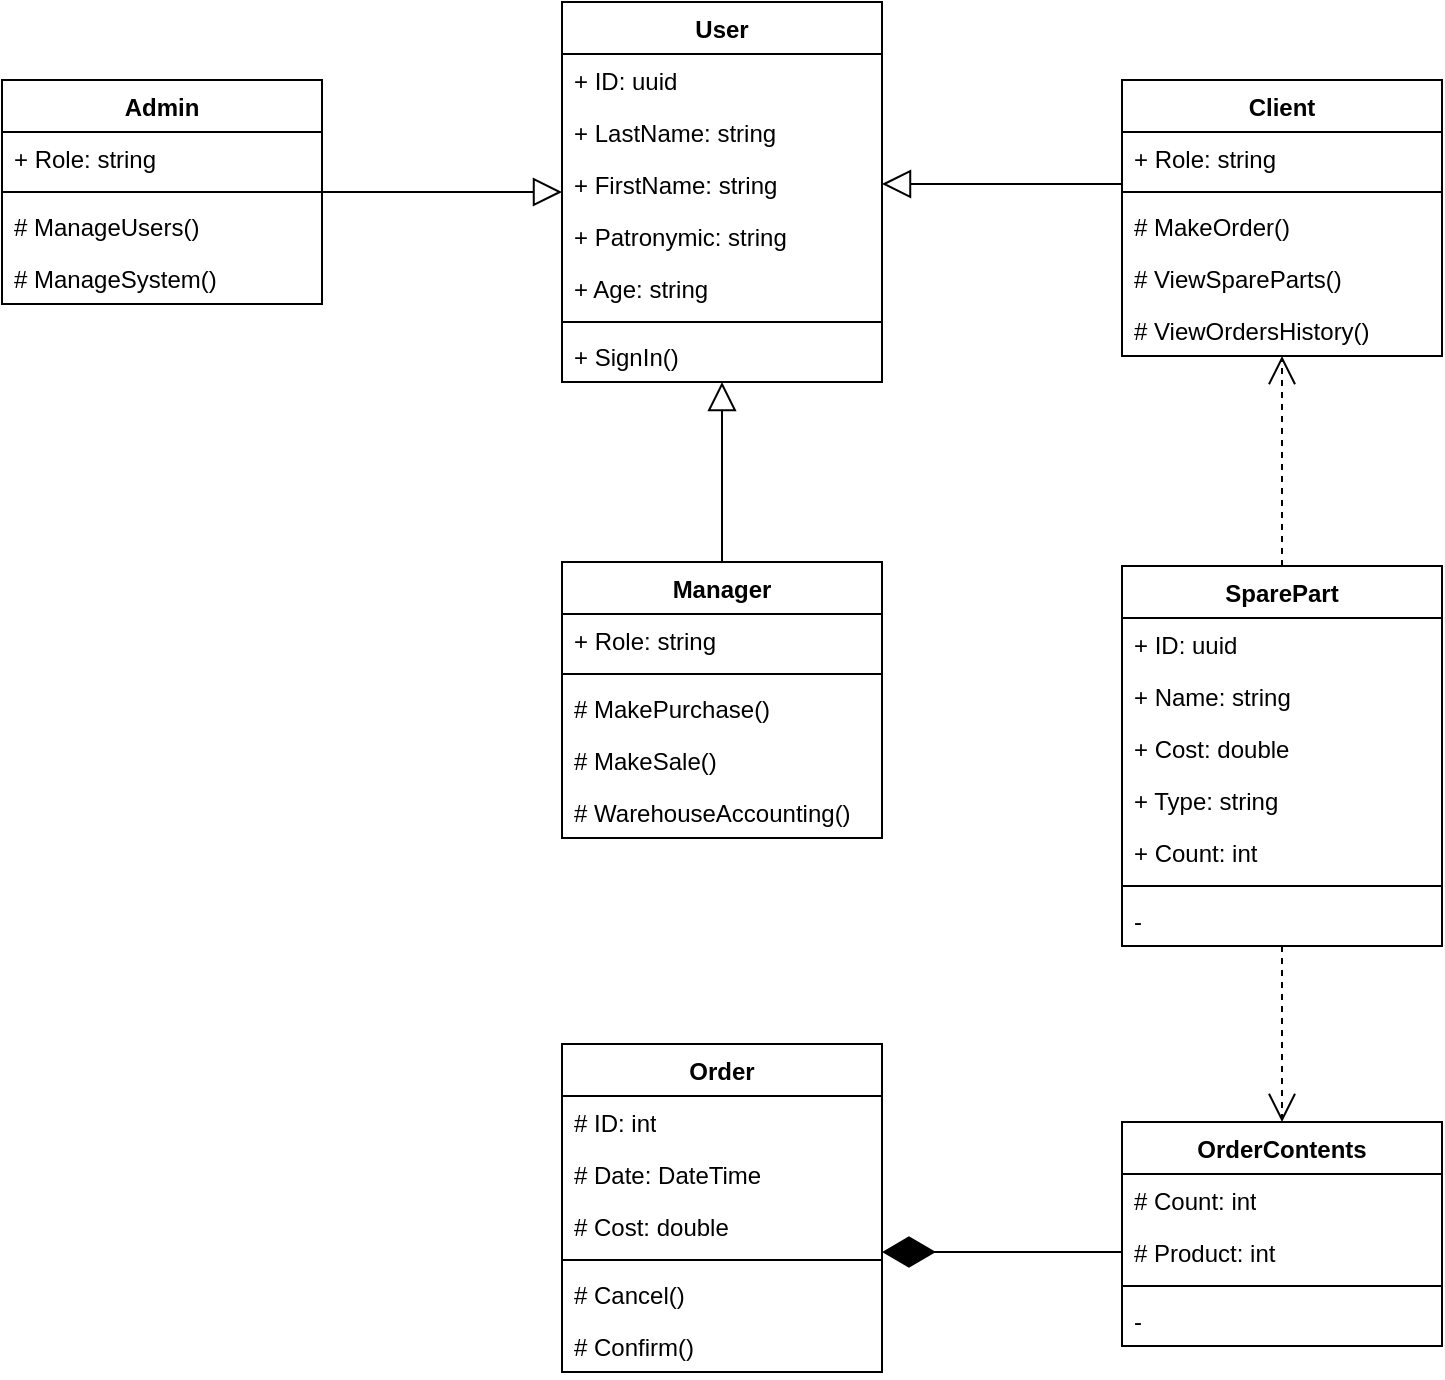 <mxfile version="26.0.16">
  <diagram name="Page-1" id="b5b7bab2-c9e2-2cf4-8b2a-24fd1a2a6d21">
    <mxGraphModel dx="1687" dy="984" grid="1" gridSize="10" guides="1" tooltips="1" connect="1" arrows="1" fold="1" page="1" pageScale="1" pageWidth="827" pageHeight="1169" background="none" math="0" shadow="0">
      <root>
        <mxCell id="0" />
        <mxCell id="1" parent="0" />
        <mxCell id="J5Mg6irr44ZBiMUMIv0r-1" value="User" style="swimlane;fontStyle=1;align=center;verticalAlign=top;childLayout=stackLayout;horizontal=1;startSize=26;horizontalStack=0;resizeParent=1;resizeParentMax=0;resizeLast=0;collapsible=1;marginBottom=0;whiteSpace=wrap;html=1;" parent="1" vertex="1">
          <mxGeometry x="360" y="40" width="160" height="190" as="geometry" />
        </mxCell>
        <mxCell id="J5Mg6irr44ZBiMUMIv0r-6" value="+ ID: uuid" style="text;strokeColor=none;fillColor=none;align=left;verticalAlign=top;spacingLeft=4;spacingRight=4;overflow=hidden;rotatable=0;points=[[0,0.5],[1,0.5]];portConstraint=eastwest;whiteSpace=wrap;html=1;" parent="J5Mg6irr44ZBiMUMIv0r-1" vertex="1">
          <mxGeometry y="26" width="160" height="26" as="geometry" />
        </mxCell>
        <mxCell id="J5Mg6irr44ZBiMUMIv0r-47" value="+ LastName: string" style="text;strokeColor=none;fillColor=none;align=left;verticalAlign=top;spacingLeft=4;spacingRight=4;overflow=hidden;rotatable=0;points=[[0,0.5],[1,0.5]];portConstraint=eastwest;whiteSpace=wrap;html=1;" parent="J5Mg6irr44ZBiMUMIv0r-1" vertex="1">
          <mxGeometry y="52" width="160" height="26" as="geometry" />
        </mxCell>
        <mxCell id="J5Mg6irr44ZBiMUMIv0r-46" value="+ FirstName: string" style="text;strokeColor=none;fillColor=none;align=left;verticalAlign=top;spacingLeft=4;spacingRight=4;overflow=hidden;rotatable=0;points=[[0,0.5],[1,0.5]];portConstraint=eastwest;whiteSpace=wrap;html=1;" parent="J5Mg6irr44ZBiMUMIv0r-1" vertex="1">
          <mxGeometry y="78" width="160" height="26" as="geometry" />
        </mxCell>
        <mxCell id="J5Mg6irr44ZBiMUMIv0r-45" value="+ Patronymic: string" style="text;strokeColor=none;fillColor=none;align=left;verticalAlign=top;spacingLeft=4;spacingRight=4;overflow=hidden;rotatable=0;points=[[0,0.5],[1,0.5]];portConstraint=eastwest;whiteSpace=wrap;html=1;" parent="J5Mg6irr44ZBiMUMIv0r-1" vertex="1">
          <mxGeometry y="104" width="160" height="26" as="geometry" />
        </mxCell>
        <mxCell id="J5Mg6irr44ZBiMUMIv0r-2" value="+ Age: string" style="text;strokeColor=none;fillColor=none;align=left;verticalAlign=top;spacingLeft=4;spacingRight=4;overflow=hidden;rotatable=0;points=[[0,0.5],[1,0.5]];portConstraint=eastwest;whiteSpace=wrap;html=1;" parent="J5Mg6irr44ZBiMUMIv0r-1" vertex="1">
          <mxGeometry y="130" width="160" height="26" as="geometry" />
        </mxCell>
        <mxCell id="J5Mg6irr44ZBiMUMIv0r-3" value="" style="line;strokeWidth=1;fillColor=none;align=left;verticalAlign=middle;spacingTop=-1;spacingLeft=3;spacingRight=3;rotatable=0;labelPosition=right;points=[];portConstraint=eastwest;strokeColor=inherit;" parent="J5Mg6irr44ZBiMUMIv0r-1" vertex="1">
          <mxGeometry y="156" width="160" height="8" as="geometry" />
        </mxCell>
        <mxCell id="J5Mg6irr44ZBiMUMIv0r-4" value="+ SignIn()" style="text;strokeColor=none;fillColor=none;align=left;verticalAlign=top;spacingLeft=4;spacingRight=4;overflow=hidden;rotatable=0;points=[[0,0.5],[1,0.5]];portConstraint=eastwest;whiteSpace=wrap;html=1;" parent="J5Mg6irr44ZBiMUMIv0r-1" vertex="1">
          <mxGeometry y="164" width="160" height="26" as="geometry" />
        </mxCell>
        <mxCell id="J5Mg6irr44ZBiMUMIv0r-7" value="Admin" style="swimlane;fontStyle=1;align=center;verticalAlign=top;childLayout=stackLayout;horizontal=1;startSize=26;horizontalStack=0;resizeParent=1;resizeParentMax=0;resizeLast=0;collapsible=1;marginBottom=0;whiteSpace=wrap;html=1;" parent="1" vertex="1">
          <mxGeometry x="80" y="79" width="160" height="112" as="geometry" />
        </mxCell>
        <mxCell id="J5Mg6irr44ZBiMUMIv0r-20" value="+ Role: string" style="text;strokeColor=none;fillColor=none;align=left;verticalAlign=top;spacingLeft=4;spacingRight=4;overflow=hidden;rotatable=0;points=[[0,0.5],[1,0.5]];portConstraint=eastwest;whiteSpace=wrap;html=1;" parent="J5Mg6irr44ZBiMUMIv0r-7" vertex="1">
          <mxGeometry y="26" width="160" height="26" as="geometry" />
        </mxCell>
        <mxCell id="J5Mg6irr44ZBiMUMIv0r-10" value="" style="line;strokeWidth=1;fillColor=none;align=left;verticalAlign=middle;spacingTop=-1;spacingLeft=3;spacingRight=3;rotatable=0;labelPosition=right;points=[];portConstraint=eastwest;strokeColor=inherit;" parent="J5Mg6irr44ZBiMUMIv0r-7" vertex="1">
          <mxGeometry y="52" width="160" height="8" as="geometry" />
        </mxCell>
        <mxCell id="J5Mg6irr44ZBiMUMIv0r-22" value="# ManageUsers()" style="text;strokeColor=none;fillColor=none;align=left;verticalAlign=top;spacingLeft=4;spacingRight=4;overflow=hidden;rotatable=0;points=[[0,0.5],[1,0.5]];portConstraint=eastwest;whiteSpace=wrap;html=1;" parent="J5Mg6irr44ZBiMUMIv0r-7" vertex="1">
          <mxGeometry y="60" width="160" height="26" as="geometry" />
        </mxCell>
        <mxCell id="J5Mg6irr44ZBiMUMIv0r-21" value="# ManageSystem()" style="text;strokeColor=none;fillColor=none;align=left;verticalAlign=top;spacingLeft=4;spacingRight=4;overflow=hidden;rotatable=0;points=[[0,0.5],[1,0.5]];portConstraint=eastwest;whiteSpace=wrap;html=1;" parent="J5Mg6irr44ZBiMUMIv0r-7" vertex="1">
          <mxGeometry y="86" width="160" height="26" as="geometry" />
        </mxCell>
        <mxCell id="J5Mg6irr44ZBiMUMIv0r-23" value="Client" style="swimlane;fontStyle=1;align=center;verticalAlign=top;childLayout=stackLayout;horizontal=1;startSize=26;horizontalStack=0;resizeParent=1;resizeParentMax=0;resizeLast=0;collapsible=1;marginBottom=0;whiteSpace=wrap;html=1;" parent="1" vertex="1">
          <mxGeometry x="640" y="79" width="160" height="138" as="geometry" />
        </mxCell>
        <mxCell id="J5Mg6irr44ZBiMUMIv0r-26" value="+ Role: string" style="text;strokeColor=none;fillColor=none;align=left;verticalAlign=top;spacingLeft=4;spacingRight=4;overflow=hidden;rotatable=0;points=[[0,0.5],[1,0.5]];portConstraint=eastwest;whiteSpace=wrap;html=1;" parent="J5Mg6irr44ZBiMUMIv0r-23" vertex="1">
          <mxGeometry y="26" width="160" height="26" as="geometry" />
        </mxCell>
        <mxCell id="J5Mg6irr44ZBiMUMIv0r-28" value="" style="line;strokeWidth=1;fillColor=none;align=left;verticalAlign=middle;spacingTop=-1;spacingLeft=3;spacingRight=3;rotatable=0;labelPosition=right;points=[];portConstraint=eastwest;strokeColor=inherit;" parent="J5Mg6irr44ZBiMUMIv0r-23" vertex="1">
          <mxGeometry y="52" width="160" height="8" as="geometry" />
        </mxCell>
        <mxCell id="J5Mg6irr44ZBiMUMIv0r-29" value="# MakeOrder()" style="text;strokeColor=none;fillColor=none;align=left;verticalAlign=top;spacingLeft=4;spacingRight=4;overflow=hidden;rotatable=0;points=[[0,0.5],[1,0.5]];portConstraint=eastwest;whiteSpace=wrap;html=1;" parent="J5Mg6irr44ZBiMUMIv0r-23" vertex="1">
          <mxGeometry y="60" width="160" height="26" as="geometry" />
        </mxCell>
        <mxCell id="vXr7sMM9T0UbLZ4LyDMz-4" value="# ViewSpareParts()" style="text;strokeColor=none;fillColor=none;align=left;verticalAlign=top;spacingLeft=4;spacingRight=4;overflow=hidden;rotatable=0;points=[[0,0.5],[1,0.5]];portConstraint=eastwest;whiteSpace=wrap;html=1;" vertex="1" parent="J5Mg6irr44ZBiMUMIv0r-23">
          <mxGeometry y="86" width="160" height="26" as="geometry" />
        </mxCell>
        <mxCell id="vXr7sMM9T0UbLZ4LyDMz-3" value="# ViewOrdersHistory()" style="text;strokeColor=none;fillColor=none;align=left;verticalAlign=top;spacingLeft=4;spacingRight=4;overflow=hidden;rotatable=0;points=[[0,0.5],[1,0.5]];portConstraint=eastwest;whiteSpace=wrap;html=1;" vertex="1" parent="J5Mg6irr44ZBiMUMIv0r-23">
          <mxGeometry y="112" width="160" height="26" as="geometry" />
        </mxCell>
        <mxCell id="J5Mg6irr44ZBiMUMIv0r-31" value="" style="endArrow=block;endFill=0;endSize=12;html=1;rounded=1;exitX=1;exitY=0.5;exitDx=0;exitDy=0;edgeStyle=orthogonalEdgeStyle;curved=0;" parent="1" source="J5Mg6irr44ZBiMUMIv0r-7" target="J5Mg6irr44ZBiMUMIv0r-1" edge="1">
          <mxGeometry width="160" relative="1" as="geometry">
            <mxPoint x="170" y="420" as="sourcePoint" />
            <mxPoint x="170" y="360" as="targetPoint" />
          </mxGeometry>
        </mxCell>
        <mxCell id="J5Mg6irr44ZBiMUMIv0r-32" value="" style="endArrow=block;endFill=0;endSize=12;html=1;rounded=0;entryX=1;entryY=0.5;entryDx=0;entryDy=0;" parent="1" target="J5Mg6irr44ZBiMUMIv0r-46" edge="1">
          <mxGeometry width="160" relative="1" as="geometry">
            <mxPoint x="640" y="131" as="sourcePoint" />
            <mxPoint x="509" y="372" as="targetPoint" />
          </mxGeometry>
        </mxCell>
        <mxCell id="J5Mg6irr44ZBiMUMIv0r-33" value="Order" style="swimlane;fontStyle=1;align=center;verticalAlign=top;childLayout=stackLayout;horizontal=1;startSize=26;horizontalStack=0;resizeParent=1;resizeParentMax=0;resizeLast=0;collapsible=1;marginBottom=0;whiteSpace=wrap;html=1;" parent="1" vertex="1">
          <mxGeometry x="360" y="561" width="160" height="164" as="geometry" />
        </mxCell>
        <mxCell id="J5Mg6irr44ZBiMUMIv0r-34" value="# ID: int" style="text;strokeColor=none;fillColor=none;align=left;verticalAlign=top;spacingLeft=4;spacingRight=4;overflow=hidden;rotatable=0;points=[[0,0.5],[1,0.5]];portConstraint=eastwest;whiteSpace=wrap;html=1;" parent="J5Mg6irr44ZBiMUMIv0r-33" vertex="1">
          <mxGeometry y="26" width="160" height="26" as="geometry" />
        </mxCell>
        <mxCell id="J5Mg6irr44ZBiMUMIv0r-39" value="# Date: DateTime" style="text;strokeColor=none;fillColor=none;align=left;verticalAlign=top;spacingLeft=4;spacingRight=4;overflow=hidden;rotatable=0;points=[[0,0.5],[1,0.5]];portConstraint=eastwest;whiteSpace=wrap;html=1;" parent="J5Mg6irr44ZBiMUMIv0r-33" vertex="1">
          <mxGeometry y="52" width="160" height="26" as="geometry" />
        </mxCell>
        <mxCell id="J5Mg6irr44ZBiMUMIv0r-38" value="# Cost: double" style="text;strokeColor=none;fillColor=none;align=left;verticalAlign=top;spacingLeft=4;spacingRight=4;overflow=hidden;rotatable=0;points=[[0,0.5],[1,0.5]];portConstraint=eastwest;whiteSpace=wrap;html=1;" parent="J5Mg6irr44ZBiMUMIv0r-33" vertex="1">
          <mxGeometry y="78" width="160" height="26" as="geometry" />
        </mxCell>
        <mxCell id="J5Mg6irr44ZBiMUMIv0r-36" value="" style="line;strokeWidth=1;fillColor=none;align=left;verticalAlign=middle;spacingTop=-1;spacingLeft=3;spacingRight=3;rotatable=0;labelPosition=right;points=[];portConstraint=eastwest;strokeColor=inherit;" parent="J5Mg6irr44ZBiMUMIv0r-33" vertex="1">
          <mxGeometry y="104" width="160" height="8" as="geometry" />
        </mxCell>
        <mxCell id="J5Mg6irr44ZBiMUMIv0r-37" value="# Cancel()" style="text;strokeColor=none;fillColor=none;align=left;verticalAlign=top;spacingLeft=4;spacingRight=4;overflow=hidden;rotatable=0;points=[[0,0.5],[1,0.5]];portConstraint=eastwest;whiteSpace=wrap;html=1;" parent="J5Mg6irr44ZBiMUMIv0r-33" vertex="1">
          <mxGeometry y="112" width="160" height="26" as="geometry" />
        </mxCell>
        <mxCell id="J5Mg6irr44ZBiMUMIv0r-49" value="# Confirm()" style="text;strokeColor=none;fillColor=none;align=left;verticalAlign=top;spacingLeft=4;spacingRight=4;overflow=hidden;rotatable=0;points=[[0,0.5],[1,0.5]];portConstraint=eastwest;whiteSpace=wrap;html=1;" parent="J5Mg6irr44ZBiMUMIv0r-33" vertex="1">
          <mxGeometry y="138" width="160" height="26" as="geometry" />
        </mxCell>
        <mxCell id="J5Mg6irr44ZBiMUMIv0r-50" value="OrderContents" style="swimlane;fontStyle=1;align=center;verticalAlign=top;childLayout=stackLayout;horizontal=1;startSize=26;horizontalStack=0;resizeParent=1;resizeParentMax=0;resizeLast=0;collapsible=1;marginBottom=0;whiteSpace=wrap;html=1;" parent="1" vertex="1">
          <mxGeometry x="640" y="600" width="160" height="112" as="geometry" />
        </mxCell>
        <mxCell id="J5Mg6irr44ZBiMUMIv0r-54" value="# Count: int" style="text;strokeColor=none;fillColor=none;align=left;verticalAlign=top;spacingLeft=4;spacingRight=4;overflow=hidden;rotatable=0;points=[[0,0.5],[1,0.5]];portConstraint=eastwest;whiteSpace=wrap;html=1;" parent="J5Mg6irr44ZBiMUMIv0r-50" vertex="1">
          <mxGeometry y="26" width="160" height="26" as="geometry" />
        </mxCell>
        <mxCell id="J5Mg6irr44ZBiMUMIv0r-60" value="# Product: int" style="text;strokeColor=none;fillColor=none;align=left;verticalAlign=top;spacingLeft=4;spacingRight=4;overflow=hidden;rotatable=0;points=[[0,0.5],[1,0.5]];portConstraint=eastwest;whiteSpace=wrap;html=1;" parent="J5Mg6irr44ZBiMUMIv0r-50" vertex="1">
          <mxGeometry y="52" width="160" height="26" as="geometry" />
        </mxCell>
        <mxCell id="J5Mg6irr44ZBiMUMIv0r-55" value="" style="line;strokeWidth=1;fillColor=none;align=left;verticalAlign=middle;spacingTop=-1;spacingLeft=3;spacingRight=3;rotatable=0;labelPosition=right;points=[];portConstraint=eastwest;strokeColor=inherit;" parent="J5Mg6irr44ZBiMUMIv0r-50" vertex="1">
          <mxGeometry y="78" width="160" height="8" as="geometry" />
        </mxCell>
        <mxCell id="J5Mg6irr44ZBiMUMIv0r-57" value="-" style="text;strokeColor=none;fillColor=none;align=left;verticalAlign=top;spacingLeft=4;spacingRight=4;overflow=hidden;rotatable=0;points=[[0,0.5],[1,0.5]];portConstraint=eastwest;whiteSpace=wrap;html=1;" parent="J5Mg6irr44ZBiMUMIv0r-50" vertex="1">
          <mxGeometry y="86" width="160" height="26" as="geometry" />
        </mxCell>
        <mxCell id="J5Mg6irr44ZBiMUMIv0r-61" value="SparePart" style="swimlane;fontStyle=1;align=center;verticalAlign=top;childLayout=stackLayout;horizontal=1;startSize=26;horizontalStack=0;resizeParent=1;resizeParentMax=0;resizeLast=0;collapsible=1;marginBottom=0;whiteSpace=wrap;html=1;" parent="1" vertex="1">
          <mxGeometry x="640" y="322" width="160" height="190" as="geometry" />
        </mxCell>
        <mxCell id="J5Mg6irr44ZBiMUMIv0r-62" value="+ ID: uuid" style="text;strokeColor=none;fillColor=none;align=left;verticalAlign=top;spacingLeft=4;spacingRight=4;overflow=hidden;rotatable=0;points=[[0,0.5],[1,0.5]];portConstraint=eastwest;whiteSpace=wrap;html=1;" parent="J5Mg6irr44ZBiMUMIv0r-61" vertex="1">
          <mxGeometry y="26" width="160" height="26" as="geometry" />
        </mxCell>
        <mxCell id="J5Mg6irr44ZBiMUMIv0r-63" value="+ Name: string" style="text;strokeColor=none;fillColor=none;align=left;verticalAlign=top;spacingLeft=4;spacingRight=4;overflow=hidden;rotatable=0;points=[[0,0.5],[1,0.5]];portConstraint=eastwest;whiteSpace=wrap;html=1;" parent="J5Mg6irr44ZBiMUMIv0r-61" vertex="1">
          <mxGeometry y="52" width="160" height="26" as="geometry" />
        </mxCell>
        <mxCell id="J5Mg6irr44ZBiMUMIv0r-64" value="+ Cost: double" style="text;strokeColor=none;fillColor=none;align=left;verticalAlign=top;spacingLeft=4;spacingRight=4;overflow=hidden;rotatable=0;points=[[0,0.5],[1,0.5]];portConstraint=eastwest;whiteSpace=wrap;html=1;" parent="J5Mg6irr44ZBiMUMIv0r-61" vertex="1">
          <mxGeometry y="78" width="160" height="26" as="geometry" />
        </mxCell>
        <mxCell id="J5Mg6irr44ZBiMUMIv0r-70" value="+ Type: string" style="text;strokeColor=none;fillColor=none;align=left;verticalAlign=top;spacingLeft=4;spacingRight=4;overflow=hidden;rotatable=0;points=[[0,0.5],[1,0.5]];portConstraint=eastwest;whiteSpace=wrap;html=1;" parent="J5Mg6irr44ZBiMUMIv0r-61" vertex="1">
          <mxGeometry y="104" width="160" height="26" as="geometry" />
        </mxCell>
        <mxCell id="J5Mg6irr44ZBiMUMIv0r-71" value="+ Count: int" style="text;strokeColor=none;fillColor=none;align=left;verticalAlign=top;spacingLeft=4;spacingRight=4;overflow=hidden;rotatable=0;points=[[0,0.5],[1,0.5]];portConstraint=eastwest;whiteSpace=wrap;html=1;" parent="J5Mg6irr44ZBiMUMIv0r-61" vertex="1">
          <mxGeometry y="130" width="160" height="26" as="geometry" />
        </mxCell>
        <mxCell id="J5Mg6irr44ZBiMUMIv0r-66" value="" style="line;strokeWidth=1;fillColor=none;align=left;verticalAlign=middle;spacingTop=-1;spacingLeft=3;spacingRight=3;rotatable=0;labelPosition=right;points=[];portConstraint=eastwest;strokeColor=inherit;" parent="J5Mg6irr44ZBiMUMIv0r-61" vertex="1">
          <mxGeometry y="156" width="160" height="8" as="geometry" />
        </mxCell>
        <mxCell id="J5Mg6irr44ZBiMUMIv0r-68" value="-" style="text;strokeColor=none;fillColor=none;align=left;verticalAlign=top;spacingLeft=4;spacingRight=4;overflow=hidden;rotatable=0;points=[[0,0.5],[1,0.5]];portConstraint=eastwest;whiteSpace=wrap;html=1;" parent="J5Mg6irr44ZBiMUMIv0r-61" vertex="1">
          <mxGeometry y="164" width="160" height="26" as="geometry" />
        </mxCell>
        <mxCell id="J5Mg6irr44ZBiMUMIv0r-73" value="" style="endArrow=open;endSize=12;dashed=1;html=1;rounded=1;edgeStyle=orthogonalEdgeStyle;curved=0;" parent="1" source="J5Mg6irr44ZBiMUMIv0r-61" target="J5Mg6irr44ZBiMUMIv0r-50" edge="1">
          <mxGeometry width="160" relative="1" as="geometry">
            <mxPoint x="410" y="890" as="sourcePoint" />
            <mxPoint x="570" y="890" as="targetPoint" />
            <Array as="points">
              <mxPoint x="720" y="570" />
              <mxPoint x="720" y="570" />
            </Array>
          </mxGeometry>
        </mxCell>
        <mxCell id="J5Mg6irr44ZBiMUMIv0r-74" value="" style="endArrow=open;endSize=12;dashed=1;html=1;rounded=1;edgeStyle=orthogonalEdgeStyle;" parent="1" source="J5Mg6irr44ZBiMUMIv0r-61" target="J5Mg6irr44ZBiMUMIv0r-23" edge="1">
          <mxGeometry width="160" relative="1" as="geometry">
            <mxPoint x="-50" y="862" as="sourcePoint" />
            <mxPoint x="160" y="835" as="targetPoint" />
          </mxGeometry>
        </mxCell>
        <mxCell id="J5Mg6irr44ZBiMUMIv0r-75" value="" style="endArrow=diamondThin;endFill=1;endSize=24;html=1;rounded=1;edgeStyle=orthogonalEdgeStyle;exitX=0;exitY=0.5;exitDx=0;exitDy=0;" parent="1" source="J5Mg6irr44ZBiMUMIv0r-60" target="J5Mg6irr44ZBiMUMIv0r-33" edge="1">
          <mxGeometry width="160" relative="1" as="geometry">
            <mxPoint x="400" y="730" as="sourcePoint" />
            <mxPoint x="560" y="730" as="targetPoint" />
            <Array as="points">
              <mxPoint x="580" y="665" />
              <mxPoint x="580" y="665" />
            </Array>
          </mxGeometry>
        </mxCell>
        <mxCell id="vXr7sMM9T0UbLZ4LyDMz-5" value="Manager" style="swimlane;fontStyle=1;align=center;verticalAlign=top;childLayout=stackLayout;horizontal=1;startSize=26;horizontalStack=0;resizeParent=1;resizeParentMax=0;resizeLast=0;collapsible=1;marginBottom=0;whiteSpace=wrap;html=1;" vertex="1" parent="1">
          <mxGeometry x="360" y="320" width="160" height="138" as="geometry" />
        </mxCell>
        <mxCell id="vXr7sMM9T0UbLZ4LyDMz-6" value="+ Role: string" style="text;strokeColor=none;fillColor=none;align=left;verticalAlign=top;spacingLeft=4;spacingRight=4;overflow=hidden;rotatable=0;points=[[0,0.5],[1,0.5]];portConstraint=eastwest;whiteSpace=wrap;html=1;" vertex="1" parent="vXr7sMM9T0UbLZ4LyDMz-5">
          <mxGeometry y="26" width="160" height="26" as="geometry" />
        </mxCell>
        <mxCell id="vXr7sMM9T0UbLZ4LyDMz-7" value="" style="line;strokeWidth=1;fillColor=none;align=left;verticalAlign=middle;spacingTop=-1;spacingLeft=3;spacingRight=3;rotatable=0;labelPosition=right;points=[];portConstraint=eastwest;strokeColor=inherit;" vertex="1" parent="vXr7sMM9T0UbLZ4LyDMz-5">
          <mxGeometry y="52" width="160" height="8" as="geometry" />
        </mxCell>
        <mxCell id="vXr7sMM9T0UbLZ4LyDMz-8" value="&lt;span style=&quot;white-space-collapse: preserve;&quot; data-src-align=&quot;0:8&quot; class=&quot;EzKURWReUAB5oZgtQNkl&quot;&gt;# MakeP&lt;/span&gt;&lt;span style=&quot;white-space-collapse: preserve;&quot; data-src-align=&quot;9:7&quot; class=&quot;EzKURWReUAB5oZgtQNkl&quot;&gt;urchase&lt;/span&gt;()" style="text;strokeColor=none;fillColor=none;align=left;verticalAlign=top;spacingLeft=4;spacingRight=4;overflow=hidden;rotatable=0;points=[[0,0.5],[1,0.5]];portConstraint=eastwest;whiteSpace=wrap;html=1;" vertex="1" parent="vXr7sMM9T0UbLZ4LyDMz-5">
          <mxGeometry y="60" width="160" height="26" as="geometry" />
        </mxCell>
        <mxCell id="vXr7sMM9T0UbLZ4LyDMz-9" value="# MakeSale()" style="text;strokeColor=none;fillColor=none;align=left;verticalAlign=top;spacingLeft=4;spacingRight=4;overflow=hidden;rotatable=0;points=[[0,0.5],[1,0.5]];portConstraint=eastwest;whiteSpace=wrap;html=1;" vertex="1" parent="vXr7sMM9T0UbLZ4LyDMz-5">
          <mxGeometry y="86" width="160" height="26" as="geometry" />
        </mxCell>
        <mxCell id="vXr7sMM9T0UbLZ4LyDMz-10" value="&lt;span style=&quot;white-space-collapse: preserve;&quot; data-src-align=&quot;0:5&quot; class=&quot;EzKURWReUAB5oZgtQNkl&quot;&gt;# WarehouseAccounting&lt;/span&gt;()" style="text;strokeColor=none;fillColor=none;align=left;verticalAlign=top;spacingLeft=4;spacingRight=4;overflow=hidden;rotatable=0;points=[[0,0.5],[1,0.5]];portConstraint=eastwest;whiteSpace=wrap;html=1;" vertex="1" parent="vXr7sMM9T0UbLZ4LyDMz-5">
          <mxGeometry y="112" width="160" height="26" as="geometry" />
        </mxCell>
        <mxCell id="vXr7sMM9T0UbLZ4LyDMz-11" value="" style="endArrow=block;endFill=0;endSize=12;html=1;rounded=0;" edge="1" parent="1" source="vXr7sMM9T0UbLZ4LyDMz-5" target="J5Mg6irr44ZBiMUMIv0r-1">
          <mxGeometry width="160" relative="1" as="geometry">
            <mxPoint x="610" y="320" as="sourcePoint" />
            <mxPoint x="490" y="320" as="targetPoint" />
          </mxGeometry>
        </mxCell>
      </root>
    </mxGraphModel>
  </diagram>
</mxfile>
